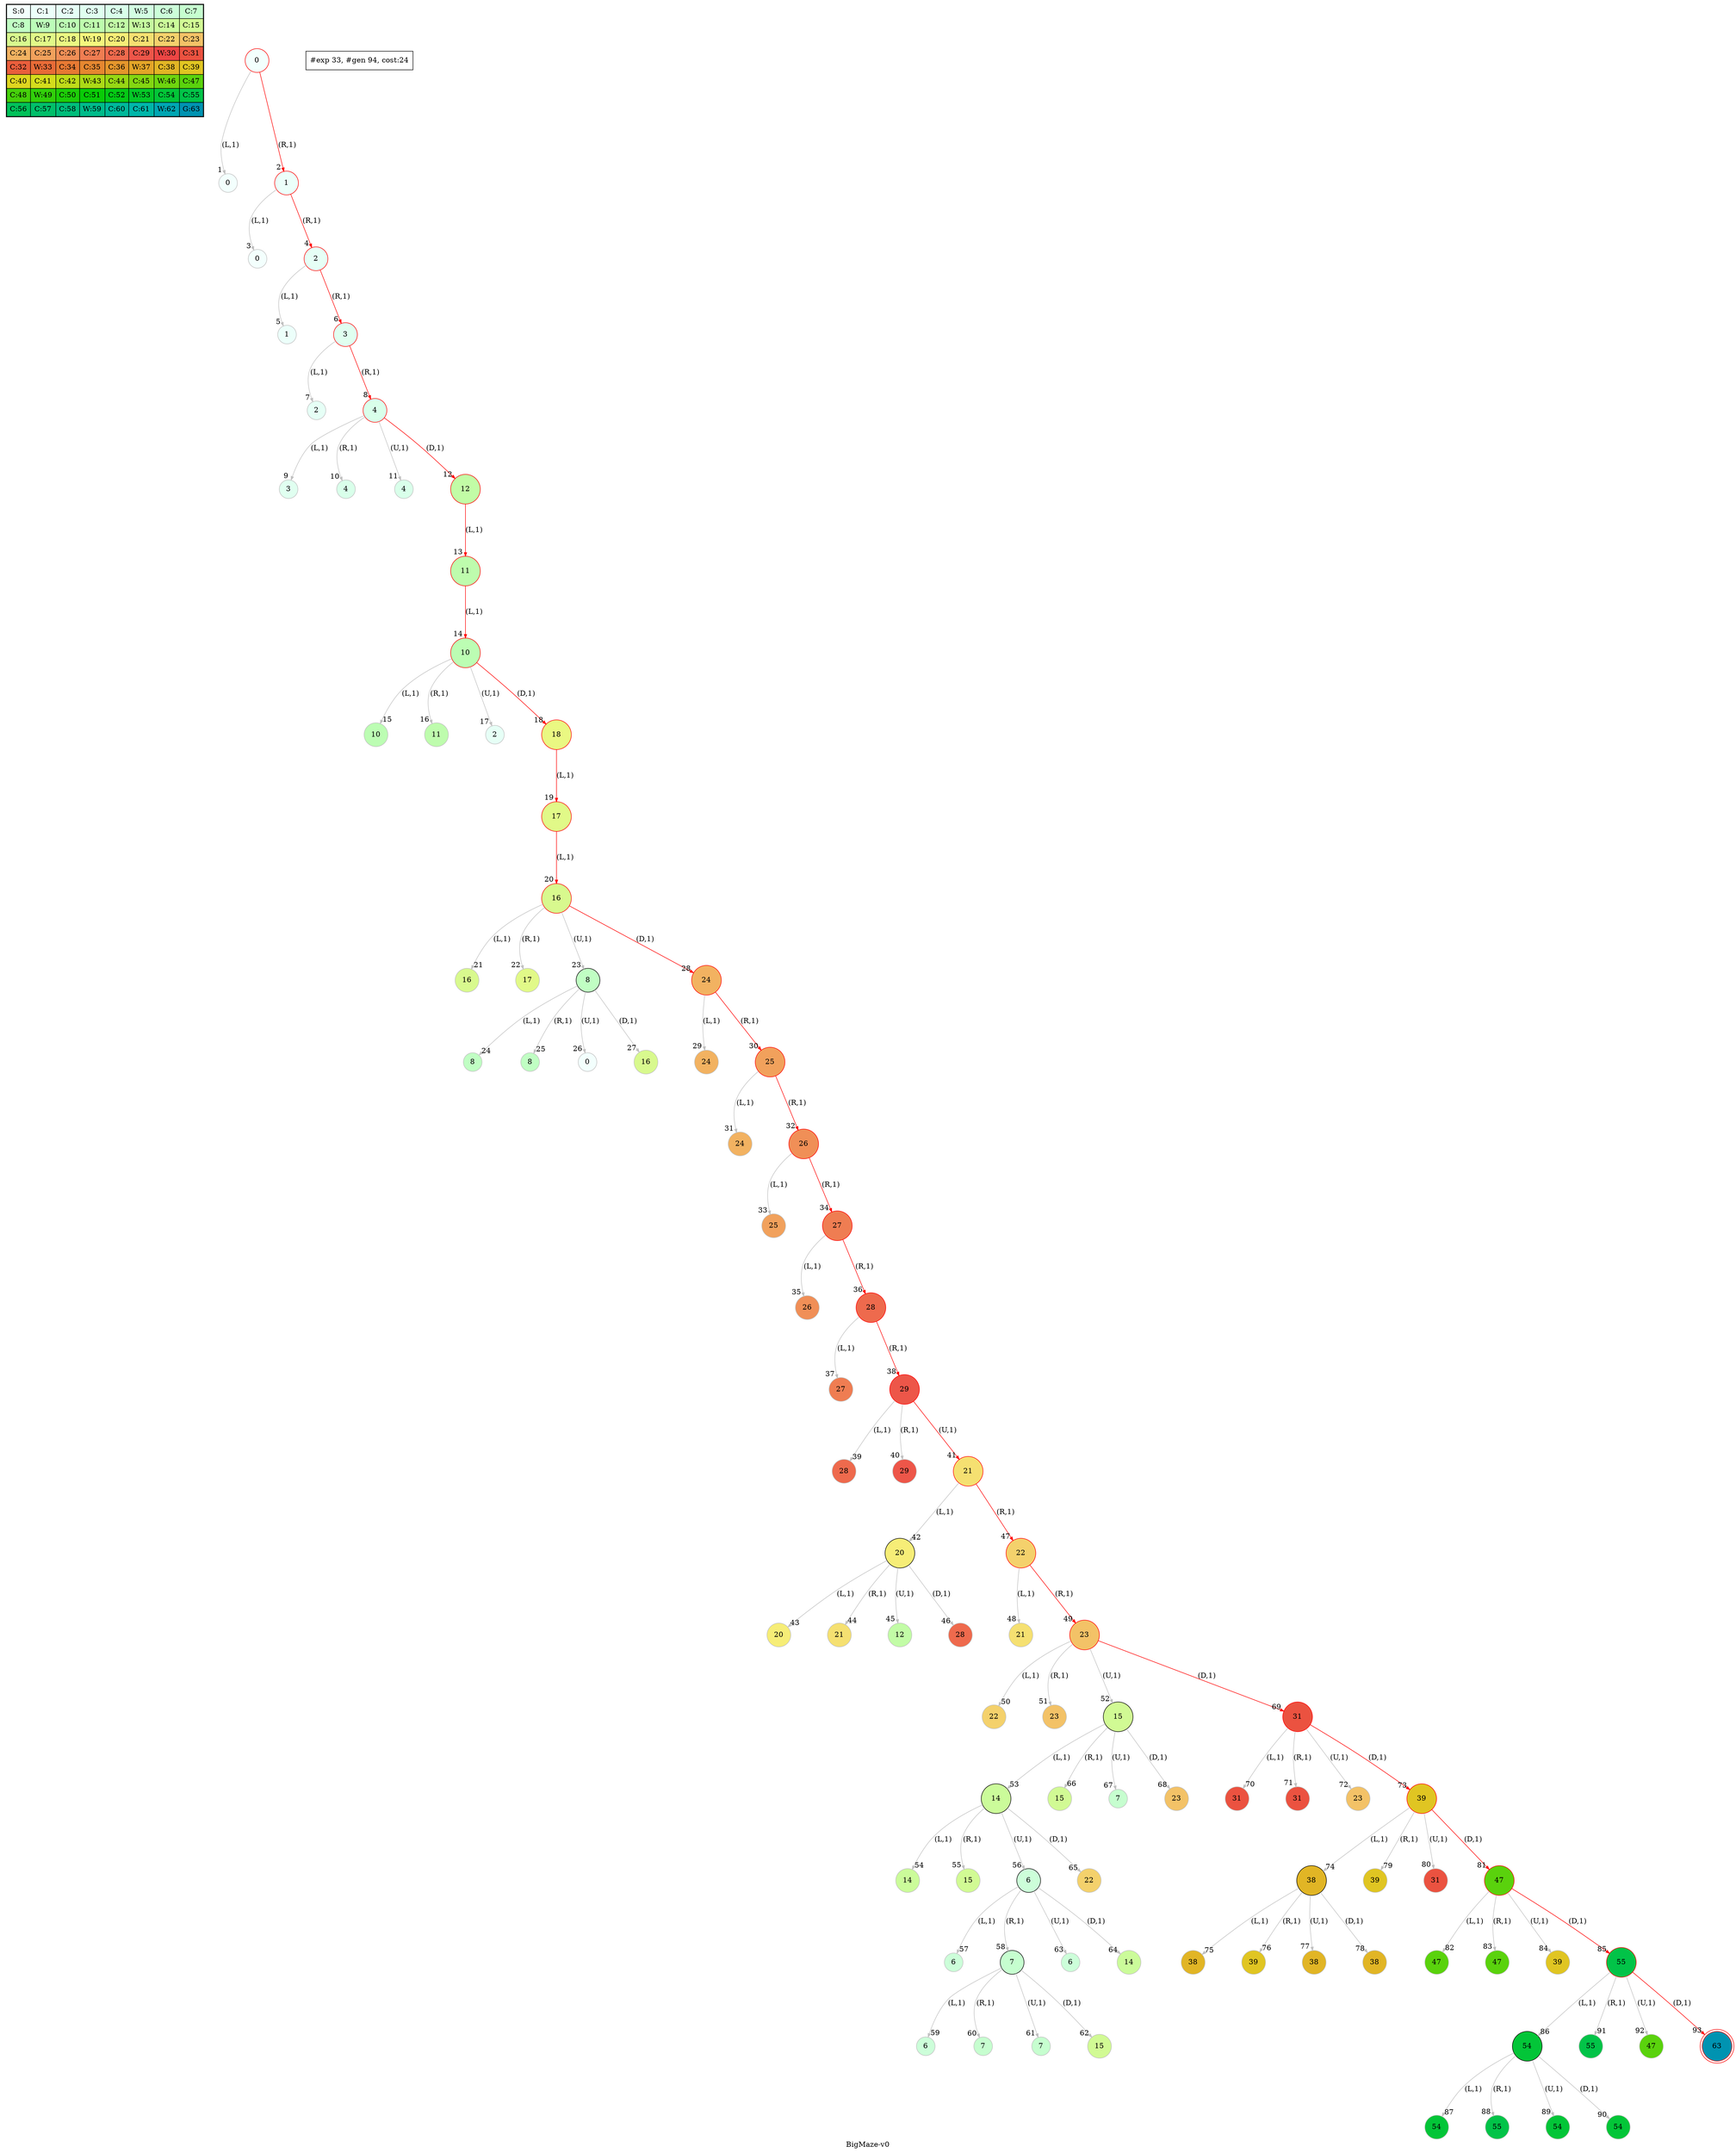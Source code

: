 digraph BigMaze { label="BigMaze-v0" nodesep=1 ranksep="1.2" node [shape=circle] edge [arrowsize=0.7] 
subgraph MAP {label=Map;map [shape=plaintext label=<<table border="1" cellpadding="5" cellspacing="0" cellborder="1"><tr><td bgcolor="0.46862745 0.04925994 0.99969645 1.        ">S:0</td><td bgcolor="0.45294118 0.07385253 0.99931706 1.        ">C:1</td><td bgcolor="0.4372549  0.09840028 0.99878599 1.        ">C:2</td><td bgcolor="0.42156863 0.12288829 0.99810333 1.        ">C:3</td><td bgcolor="0.40588235 0.1473017  0.99726917 1.        ">C:4</td><td bgcolor="0.39019608 0.17162568 0.99628365 1.        ">W:5</td><td bgcolor="0.3745098  0.19584547 0.99514692 1.        ">C:6</td><td bgcolor="0.35882353 0.21994636 0.99385914 1.        ">C:7</td></tr><tr><td bgcolor="0.34313725 0.24391372 0.99242051 1.        ">C:8</td><td bgcolor="0.32745098 0.267733   0.99083125 1.        ">W:9</td><td bgcolor="0.31176471 0.29138975 0.98909161 1.        ">C:10</td><td bgcolor="0.29607843 0.31486959 0.98720184 1.        ">C:11</td><td bgcolor="0.28039216 0.33815827 0.98516223 1.        ">C:12</td><td bgcolor="0.26470588 0.36124167 0.9829731  1.        ">W:13</td><td bgcolor="0.24901961 0.38410575 0.98063477 1.        ">C:14</td><td bgcolor="0.23333333 0.40673664 0.9781476  1.        ">C:15</td></tr><tr><td bgcolor="0.21764706 0.42912061 0.97551197 1.        ">C:16</td><td bgcolor="0.20196078 0.45124406 0.97272827 1.        ">C:17</td><td bgcolor="0.18627451 0.47309356 0.96979694 1.        ">C:18</td><td bgcolor="0.17058824 0.49465584 0.9667184  1.        ">W:19</td><td bgcolor="0.15490196 0.51591783 0.96349314 1.        ">C:20</td><td bgcolor="0.13921569 0.5368666  0.96012165 1.        ">C:21</td><td bgcolor="0.12352941 0.55748944 0.95660442 1.        ">C:22</td><td bgcolor="0.10784314 0.57777383 0.952942   1.        ">C:23</td></tr><tr><td bgcolor="0.09215686 0.59770746 0.94913494 1.        ">C:24</td><td bgcolor="0.07647059 0.61727822 0.94518383 1.        ">C:25</td><td bgcolor="0.06078431 0.63647424 0.94108925 1.        ">C:26</td><td bgcolor="0.04509804 0.65528385 0.93685184 1.        ">C:27</td><td bgcolor="0.02941176 0.67369564 0.93247223 1.        ">C:28</td><td bgcolor="0.01372549 0.69169844 0.92795109 1.        ">C:29</td><td bgcolor="0.00196078 0.70928131 0.92328911 1.        ">W:30</td><td bgcolor="0.01764706 0.72643357 0.91848699 1.        ">C:31</td></tr><tr><td bgcolor="0.03333333 0.74314483 0.91354546 1.        ">C:32</td><td bgcolor="0.04901961 0.75940492 0.90846527 1.        ">W:33</td><td bgcolor="0.06470588 0.77520398 0.9032472  1.        ">C:34</td><td bgcolor="0.08039216 0.79053241 0.89789203 1.        ">C:35</td><td bgcolor="0.09607843 0.80538092 0.89240058 1.        ">C:36</td><td bgcolor="0.11176471 0.81974048 0.88677369 1.        ">W:37</td><td bgcolor="0.12745098 0.83360239 0.88101219 1.        ">C:38</td><td bgcolor="0.14313725 0.84695821 0.87511698 1.        ">C:39</td></tr><tr><td bgcolor="0.15882353 0.85979985 0.86908895 1.        ">C:40</td><td bgcolor="0.1745098  0.87211951 0.862929   1.        ">C:41</td><td bgcolor="0.19019608 0.88390971 0.85663808 1.        ">C:42</td><td bgcolor="0.20588235 0.89516329 0.85021714 1.        ">W:43</td><td bgcolor="0.22156863 0.90587342 0.84366715 1.        ">C:44</td><td bgcolor="0.2372549  0.9160336  0.83698911 1.        ">C:45</td><td bgcolor="0.25294118 0.92563766 0.83018403 1.        ">W:46</td><td bgcolor="0.26862745 0.93467977 0.82325295 1.        ">C:47</td></tr><tr><td bgcolor="0.28431373 0.94315443 0.81619691 1.        ">C:48</td><td bgcolor="0.3        0.95105652 0.80901699 1.        ">W:49</td><td bgcolor="0.31568627 0.95838122 0.80171428 1.        ">C:50</td><td bgcolor="0.33137255 0.96512409 0.79428989 1.        ">C:51</td><td bgcolor="0.34705882 0.97128103 0.78674494 1.        ">C:52</td><td bgcolor="0.3627451  0.97684832 0.77908057 1.        ">W:53</td><td bgcolor="0.37843137 0.98182256 0.77129796 1.        ">C:54</td><td bgcolor="0.39411765 0.98620075 0.76339828 1.        ">C:55</td></tr><tr><td bgcolor="0.40980392 0.98998021 0.75538273 1.        ">C:56</td><td bgcolor="0.4254902  0.99315867 0.74725253 1.        ">C:57</td><td bgcolor="0.44117647 0.99573418 0.73900892 1.        ">C:58</td><td bgcolor="0.45686275 0.99770518 0.73065313 1.        ">W:59</td><td bgcolor="0.47254902 0.99907048 0.72218645 1.        ">C:60</td><td bgcolor="0.48823529 0.99982925 0.71361015 1.        ">C:61</td><td bgcolor="0.51176471 0.99982925 0.70054304 1.        ">W:62</td><td bgcolor="0.52745098 0.99907048 0.69169844 1.        ">G:63</td></tr></table>>]} 
"0_0" [label=0 style=filled color=grey fillcolor="0.46862745 0.04925994 0.99969645 1.        " ];  
"0_0" [label=" 0 " style=filled color=black color=red fillcolor="0.46862745 0.04925994 0.99969645 1.        " ];  "0_0.0-0" [label=0 style=filled color=grey fillcolor="0.46862745 0.04925994 0.99969645 1.        " ];   "0_0" -> "0_0.0-0" [label="(L,1)" headlabel=" 1 " color=grey ]; 
"0_0.1-1" [label=1 style=filled color=grey color=red fillcolor="0.45294118 0.07385253 0.99931706 1.        " ];   "0_0" -> "0_0.1-1" [label="(R,1)" headlabel=" 2 " color=grey color=red ]; 
"0_0.1-1" [label=" 1 " style=filled color=black color=red fillcolor="0.45294118 0.07385253 0.99931706 1.        " ];  "0_0.1.0-0" [label=0 style=filled color=grey fillcolor="0.46862745 0.04925994 0.99969645 1.        " ];   "0_0.1-1" -> "0_0.1.0-0" [label="(L,1)" headlabel=" 3 " color=grey ]; 
"0_0.1.2-1" [label=2 style=filled color=grey color=red fillcolor="0.4372549  0.09840028 0.99878599 1.        " ];   "0_0.1-1" -> "0_0.1.2-1" [label="(R,1)" headlabel=" 4 " color=grey color=red ]; 
"0_0.1.2-1" [label=" 2 " style=filled color=black color=red fillcolor="0.4372549  0.09840028 0.99878599 1.        " ];  "0_0.1.2.1-0" [label=1 style=filled color=grey fillcolor="0.45294118 0.07385253 0.99931706 1.        " ];   "0_0.1.2-1" -> "0_0.1.2.1-0" [label="(L,1)" headlabel=" 5 " color=grey ]; 
"0_0.1.2.3-1" [label=3 style=filled color=grey color=red fillcolor="0.42156863 0.12288829 0.99810333 1.        " ];   "0_0.1.2-1" -> "0_0.1.2.3-1" [label="(R,1)" headlabel=" 6 " color=grey color=red ]; 
"0_0.1.2.3-1" [label=" 3 " style=filled color=black color=red fillcolor="0.42156863 0.12288829 0.99810333 1.        " ];  "0_0.1.2.3.2-0" [label=2 style=filled color=grey fillcolor="0.4372549  0.09840028 0.99878599 1.        " ];   "0_0.1.2.3-1" -> "0_0.1.2.3.2-0" [label="(L,1)" headlabel=" 7 " color=grey ]; 
"0_0.1.2.3.4-1" [label=4 style=filled color=grey color=red fillcolor="0.40588235 0.1473017  0.99726917 1.        " ];   "0_0.1.2.3-1" -> "0_0.1.2.3.4-1" [label="(R,1)" headlabel=" 8 " color=grey color=red ]; 
"0_0.1.2.3.4-1" [label=" 4 " style=filled color=black color=red fillcolor="0.40588235 0.1473017  0.99726917 1.        " ];  "0_0.1.2.3.4.3-0" [label=3 style=filled color=grey fillcolor="0.42156863 0.12288829 0.99810333 1.        " ];   "0_0.1.2.3.4-1" -> "0_0.1.2.3.4.3-0" [label="(L,1)" headlabel=" 9 " color=grey ]; 
"0_0.1.2.3.4.4-1" [label=4 style=filled color=grey fillcolor="0.40588235 0.1473017  0.99726917 1.        " ];   "0_0.1.2.3.4-1" -> "0_0.1.2.3.4.4-1" [label="(R,1)" headlabel=" 10 " color=grey ]; 
"0_0.1.2.3.4.4-2" [label=4 style=filled color=grey fillcolor="0.40588235 0.1473017  0.99726917 1.        " ];   "0_0.1.2.3.4-1" -> "0_0.1.2.3.4.4-2" [label="(U,1)" headlabel=" 11 " color=grey ]; 
"0_0.1.2.3.4.12-3" [label=12 style=filled color=grey color=red fillcolor="0.28039216 0.33815827 0.98516223 1.        " ];   "0_0.1.2.3.4-1" -> "0_0.1.2.3.4.12-3" [label="(D,1)" headlabel=" 12 " color=grey color=red ]; 
"0_0.1.2.3.4.12-3" [label=" 12 " style=filled color=black color=red fillcolor="0.28039216 0.33815827 0.98516223 1.        " ];  "0_0.1.2.3.4.12.11-0" [label=11 style=filled color=grey color=red fillcolor="0.29607843 0.31486959 0.98720184 1.        " ];   "0_0.1.2.3.4.12-3" -> "0_0.1.2.3.4.12.11-0" [label="(L,1)" headlabel=" 13 " color=grey color=red ]; 
"0_0.1.2.3.4.12.11-0" [label=" 11 " style=filled color=black color=red fillcolor="0.29607843 0.31486959 0.98720184 1.        " ];  "0_0.1.2.3.4.12.11.10-0" [label=10 style=filled color=grey color=red fillcolor="0.31176471 0.29138975 0.98909161 1.        " ];   "0_0.1.2.3.4.12.11-0" -> "0_0.1.2.3.4.12.11.10-0" [label="(L,1)" headlabel=" 14 " color=grey color=red ]; 
"0_0.1.2.3.4.12.11.10-0" [label=" 10 " style=filled color=black color=red fillcolor="0.31176471 0.29138975 0.98909161 1.        " ];  "0_0.1.2.3.4.12.11.10.10-0" [label=10 style=filled color=grey fillcolor="0.31176471 0.29138975 0.98909161 1.        " ];   "0_0.1.2.3.4.12.11.10-0" -> "0_0.1.2.3.4.12.11.10.10-0" [label="(L,1)" headlabel=" 15 " color=grey ]; 
"0_0.1.2.3.4.12.11.10.11-1" [label=11 style=filled color=grey fillcolor="0.29607843 0.31486959 0.98720184 1.        " ];   "0_0.1.2.3.4.12.11.10-0" -> "0_0.1.2.3.4.12.11.10.11-1" [label="(R,1)" headlabel=" 16 " color=grey ]; 
"0_0.1.2.3.4.12.11.10.2-2" [label=2 style=filled color=grey fillcolor="0.4372549  0.09840028 0.99878599 1.        " ];   "0_0.1.2.3.4.12.11.10-0" -> "0_0.1.2.3.4.12.11.10.2-2" [label="(U,1)" headlabel=" 17 " color=grey ]; 
"0_0.1.2.3.4.12.11.10.18-3" [label=18 style=filled color=grey color=red fillcolor="0.18627451 0.47309356 0.96979694 1.        " ];   "0_0.1.2.3.4.12.11.10-0" -> "0_0.1.2.3.4.12.11.10.18-3" [label="(D,1)" headlabel=" 18 " color=grey color=red ]; 
"0_0.1.2.3.4.12.11.10.18-3" [label=" 18 " style=filled color=black color=red fillcolor="0.18627451 0.47309356 0.96979694 1.        " ];  "0_0.1.2.3.4.12.11.10.18.17-0" [label=17 style=filled color=grey color=red fillcolor="0.20196078 0.45124406 0.97272827 1.        " ];   "0_0.1.2.3.4.12.11.10.18-3" -> "0_0.1.2.3.4.12.11.10.18.17-0" [label="(L,1)" headlabel=" 19 " color=grey color=red ]; 
"0_0.1.2.3.4.12.11.10.18.17-0" [label=" 17 " style=filled color=black color=red fillcolor="0.20196078 0.45124406 0.97272827 1.        " ];  "0_0.1.2.3.4.12.11.10.18.17.16-0" [label=16 style=filled color=grey color=red fillcolor="0.21764706 0.42912061 0.97551197 1.        " ];   "0_0.1.2.3.4.12.11.10.18.17-0" -> "0_0.1.2.3.4.12.11.10.18.17.16-0" [label="(L,1)" headlabel=" 20 " color=grey color=red ]; 
"0_0.1.2.3.4.12.11.10.18.17.16-0" [label=" 16 " style=filled color=black color=red fillcolor="0.21764706 0.42912061 0.97551197 1.        " ];  "0_0.1.2.3.4.12.11.10.18.17.16.16-0" [label=16 style=filled color=grey fillcolor="0.21764706 0.42912061 0.97551197 1.        " ];   "0_0.1.2.3.4.12.11.10.18.17.16-0" -> "0_0.1.2.3.4.12.11.10.18.17.16.16-0" [label="(L,1)" headlabel=" 21 " color=grey ]; 
"0_0.1.2.3.4.12.11.10.18.17.16.17-1" [label=17 style=filled color=grey fillcolor="0.20196078 0.45124406 0.97272827 1.        " ];   "0_0.1.2.3.4.12.11.10.18.17.16-0" -> "0_0.1.2.3.4.12.11.10.18.17.16.17-1" [label="(R,1)" headlabel=" 22 " color=grey ]; 
"0_0.1.2.3.4.12.11.10.18.17.16.8-2" [label=8 style=filled color=grey fillcolor="0.34313725 0.24391372 0.99242051 1.        " ];   "0_0.1.2.3.4.12.11.10.18.17.16-0" -> "0_0.1.2.3.4.12.11.10.18.17.16.8-2" [label="(U,1)" headlabel=" 23 " color=grey ]; 
"0_0.1.2.3.4.12.11.10.18.17.16.8-2" [label=" 8 " style=filled color=black fillcolor="0.34313725 0.24391372 0.99242051 1.        " ];  "0_0.1.2.3.4.12.11.10.18.17.16.8.8-0" [label=8 style=filled color=grey fillcolor="0.34313725 0.24391372 0.99242051 1.        " ];   "0_0.1.2.3.4.12.11.10.18.17.16.8-2" -> "0_0.1.2.3.4.12.11.10.18.17.16.8.8-0" [label="(L,1)" headlabel=" 24 " color=grey ]; 
"0_0.1.2.3.4.12.11.10.18.17.16.8.8-1" [label=8 style=filled color=grey fillcolor="0.34313725 0.24391372 0.99242051 1.        " ];   "0_0.1.2.3.4.12.11.10.18.17.16.8-2" -> "0_0.1.2.3.4.12.11.10.18.17.16.8.8-1" [label="(R,1)" headlabel=" 25 " color=grey ]; 
"0_0.1.2.3.4.12.11.10.18.17.16.8.0-2" [label=0 style=filled color=grey fillcolor="0.46862745 0.04925994 0.99969645 1.        " ];   "0_0.1.2.3.4.12.11.10.18.17.16.8-2" -> "0_0.1.2.3.4.12.11.10.18.17.16.8.0-2" [label="(U,1)" headlabel=" 26 " color=grey ]; 
"0_0.1.2.3.4.12.11.10.18.17.16.8.16-3" [label=16 style=filled color=grey fillcolor="0.21764706 0.42912061 0.97551197 1.        " ];   "0_0.1.2.3.4.12.11.10.18.17.16.8-2" -> "0_0.1.2.3.4.12.11.10.18.17.16.8.16-3" [label="(D,1)" headlabel=" 27 " color=grey ]; 
"0_0.1.2.3.4.12.11.10.18.17.16.24-3" [label=24 style=filled color=grey color=red fillcolor="0.09215686 0.59770746 0.94913494 1.        " ];   "0_0.1.2.3.4.12.11.10.18.17.16-0" -> "0_0.1.2.3.4.12.11.10.18.17.16.24-3" [label="(D,1)" headlabel=" 28 " color=grey color=red ]; 
"0_0.1.2.3.4.12.11.10.18.17.16.24-3" [label=" 24 " style=filled color=black color=red fillcolor="0.09215686 0.59770746 0.94913494 1.        " ];  "0_0.1.2.3.4.12.11.10.18.17.16.24.24-0" [label=24 style=filled color=grey fillcolor="0.09215686 0.59770746 0.94913494 1.        " ];   "0_0.1.2.3.4.12.11.10.18.17.16.24-3" -> "0_0.1.2.3.4.12.11.10.18.17.16.24.24-0" [label="(L,1)" headlabel=" 29 " color=grey ]; 
"0_0.1.2.3.4.12.11.10.18.17.16.24.25-1" [label=25 style=filled color=grey color=red fillcolor="0.07647059 0.61727822 0.94518383 1.        " ];   "0_0.1.2.3.4.12.11.10.18.17.16.24-3" -> "0_0.1.2.3.4.12.11.10.18.17.16.24.25-1" [label="(R,1)" headlabel=" 30 " color=grey color=red ]; 
"0_0.1.2.3.4.12.11.10.18.17.16.24.25-1" [label=" 25 " style=filled color=black color=red fillcolor="0.07647059 0.61727822 0.94518383 1.        " ];  "0_0.1.2.3.4.12.11.10.18.17.16.24.25.24-0" [label=24 style=filled color=grey fillcolor="0.09215686 0.59770746 0.94913494 1.        " ];   "0_0.1.2.3.4.12.11.10.18.17.16.24.25-1" -> "0_0.1.2.3.4.12.11.10.18.17.16.24.25.24-0" [label="(L,1)" headlabel=" 31 " color=grey ]; 
"0_0.1.2.3.4.12.11.10.18.17.16.24.25.26-1" [label=26 style=filled color=grey color=red fillcolor="0.06078431 0.63647424 0.94108925 1.        " ];   "0_0.1.2.3.4.12.11.10.18.17.16.24.25-1" -> "0_0.1.2.3.4.12.11.10.18.17.16.24.25.26-1" [label="(R,1)" headlabel=" 32 " color=grey color=red ]; 
"0_0.1.2.3.4.12.11.10.18.17.16.24.25.26-1" [label=" 26 " style=filled color=black color=red fillcolor="0.06078431 0.63647424 0.94108925 1.        " ];  "0_0.1.2.3.4.12.11.10.18.17.16.24.25.26.25-0" [label=25 style=filled color=grey fillcolor="0.07647059 0.61727822 0.94518383 1.        " ];   "0_0.1.2.3.4.12.11.10.18.17.16.24.25.26-1" -> "0_0.1.2.3.4.12.11.10.18.17.16.24.25.26.25-0" [label="(L,1)" headlabel=" 33 " color=grey ]; 
"0_0.1.2.3.4.12.11.10.18.17.16.24.25.26.27-1" [label=27 style=filled color=grey color=red fillcolor="0.04509804 0.65528385 0.93685184 1.        " ];   "0_0.1.2.3.4.12.11.10.18.17.16.24.25.26-1" -> "0_0.1.2.3.4.12.11.10.18.17.16.24.25.26.27-1" [label="(R,1)" headlabel=" 34 " color=grey color=red ]; 
"0_0.1.2.3.4.12.11.10.18.17.16.24.25.26.27-1" [label=" 27 " style=filled color=black color=red fillcolor="0.04509804 0.65528385 0.93685184 1.        " ];  "0_0.1.2.3.4.12.11.10.18.17.16.24.25.26.27.26-0" [label=26 style=filled color=grey fillcolor="0.06078431 0.63647424 0.94108925 1.        " ];   "0_0.1.2.3.4.12.11.10.18.17.16.24.25.26.27-1" -> "0_0.1.2.3.4.12.11.10.18.17.16.24.25.26.27.26-0" [label="(L,1)" headlabel=" 35 " color=grey ]; 
"0_0.1.2.3.4.12.11.10.18.17.16.24.25.26.27.28-1" [label=28 style=filled color=grey color=red fillcolor="0.02941176 0.67369564 0.93247223 1.        " ];   "0_0.1.2.3.4.12.11.10.18.17.16.24.25.26.27-1" -> "0_0.1.2.3.4.12.11.10.18.17.16.24.25.26.27.28-1" [label="(R,1)" headlabel=" 36 " color=grey color=red ]; 
"0_0.1.2.3.4.12.11.10.18.17.16.24.25.26.27.28-1" [label=" 28 " style=filled color=black color=red fillcolor="0.02941176 0.67369564 0.93247223 1.        " ];  "0_0.1.2.3.4.12.11.10.18.17.16.24.25.26.27.28.27-0" [label=27 style=filled color=grey fillcolor="0.04509804 0.65528385 0.93685184 1.        " ];   "0_0.1.2.3.4.12.11.10.18.17.16.24.25.26.27.28-1" -> "0_0.1.2.3.4.12.11.10.18.17.16.24.25.26.27.28.27-0" [label="(L,1)" headlabel=" 37 " color=grey ]; 
"0_0.1.2.3.4.12.11.10.18.17.16.24.25.26.27.28.29-1" [label=29 style=filled color=grey color=red fillcolor="0.01372549 0.69169844 0.92795109 1.        " ];   "0_0.1.2.3.4.12.11.10.18.17.16.24.25.26.27.28-1" -> "0_0.1.2.3.4.12.11.10.18.17.16.24.25.26.27.28.29-1" [label="(R,1)" headlabel=" 38 " color=grey color=red ]; 
"0_0.1.2.3.4.12.11.10.18.17.16.24.25.26.27.28.29-1" [label=" 29 " style=filled color=black color=red fillcolor="0.01372549 0.69169844 0.92795109 1.        " ];  "0_0.1.2.3.4.12.11.10.18.17.16.24.25.26.27.28.29.28-0" [label=28 style=filled color=grey fillcolor="0.02941176 0.67369564 0.93247223 1.        " ];   "0_0.1.2.3.4.12.11.10.18.17.16.24.25.26.27.28.29-1" -> "0_0.1.2.3.4.12.11.10.18.17.16.24.25.26.27.28.29.28-0" [label="(L,1)" headlabel=" 39 " color=grey ]; 
"0_0.1.2.3.4.12.11.10.18.17.16.24.25.26.27.28.29.29-1" [label=29 style=filled color=grey fillcolor="0.01372549 0.69169844 0.92795109 1.        " ];   "0_0.1.2.3.4.12.11.10.18.17.16.24.25.26.27.28.29-1" -> "0_0.1.2.3.4.12.11.10.18.17.16.24.25.26.27.28.29.29-1" [label="(R,1)" headlabel=" 40 " color=grey ]; 
"0_0.1.2.3.4.12.11.10.18.17.16.24.25.26.27.28.29.21-2" [label=21 style=filled color=grey color=red fillcolor="0.13921569 0.5368666  0.96012165 1.        " ];   "0_0.1.2.3.4.12.11.10.18.17.16.24.25.26.27.28.29-1" -> "0_0.1.2.3.4.12.11.10.18.17.16.24.25.26.27.28.29.21-2" [label="(U,1)" headlabel=" 41 " color=grey color=red ]; 
"0_0.1.2.3.4.12.11.10.18.17.16.24.25.26.27.28.29.21-2" [label=" 21 " style=filled color=black color=red fillcolor="0.13921569 0.5368666  0.96012165 1.        " ];  "0_0.1.2.3.4.12.11.10.18.17.16.24.25.26.27.28.29.21.20-0" [label=20 style=filled color=grey fillcolor="0.15490196 0.51591783 0.96349314 1.        " ];   "0_0.1.2.3.4.12.11.10.18.17.16.24.25.26.27.28.29.21-2" -> "0_0.1.2.3.4.12.11.10.18.17.16.24.25.26.27.28.29.21.20-0" [label="(L,1)" headlabel=" 42 " color=grey ]; 
"0_0.1.2.3.4.12.11.10.18.17.16.24.25.26.27.28.29.21.20-0" [label=" 20 " style=filled color=black fillcolor="0.15490196 0.51591783 0.96349314 1.        " ];  "0_0.1.2.3.4.12.11.10.18.17.16.24.25.26.27.28.29.21.20.20-0" [label=20 style=filled color=grey fillcolor="0.15490196 0.51591783 0.96349314 1.        " ];   "0_0.1.2.3.4.12.11.10.18.17.16.24.25.26.27.28.29.21.20-0" -> "0_0.1.2.3.4.12.11.10.18.17.16.24.25.26.27.28.29.21.20.20-0" [label="(L,1)" headlabel=" 43 " color=grey ]; 
"0_0.1.2.3.4.12.11.10.18.17.16.24.25.26.27.28.29.21.20.21-1" [label=21 style=filled color=grey fillcolor="0.13921569 0.5368666  0.96012165 1.        " ];   "0_0.1.2.3.4.12.11.10.18.17.16.24.25.26.27.28.29.21.20-0" -> "0_0.1.2.3.4.12.11.10.18.17.16.24.25.26.27.28.29.21.20.21-1" [label="(R,1)" headlabel=" 44 " color=grey ]; 
"0_0.1.2.3.4.12.11.10.18.17.16.24.25.26.27.28.29.21.20.12-2" [label=12 style=filled color=grey fillcolor="0.28039216 0.33815827 0.98516223 1.        " ];   "0_0.1.2.3.4.12.11.10.18.17.16.24.25.26.27.28.29.21.20-0" -> "0_0.1.2.3.4.12.11.10.18.17.16.24.25.26.27.28.29.21.20.12-2" [label="(U,1)" headlabel=" 45 " color=grey ]; 
"0_0.1.2.3.4.12.11.10.18.17.16.24.25.26.27.28.29.21.20.28-3" [label=28 style=filled color=grey fillcolor="0.02941176 0.67369564 0.93247223 1.        " ];   "0_0.1.2.3.4.12.11.10.18.17.16.24.25.26.27.28.29.21.20-0" -> "0_0.1.2.3.4.12.11.10.18.17.16.24.25.26.27.28.29.21.20.28-3" [label="(D,1)" headlabel=" 46 " color=grey ]; 
"0_0.1.2.3.4.12.11.10.18.17.16.24.25.26.27.28.29.21.22-1" [label=22 style=filled color=grey color=red fillcolor="0.12352941 0.55748944 0.95660442 1.        " ];   "0_0.1.2.3.4.12.11.10.18.17.16.24.25.26.27.28.29.21-2" -> "0_0.1.2.3.4.12.11.10.18.17.16.24.25.26.27.28.29.21.22-1" [label="(R,1)" headlabel=" 47 " color=grey color=red ]; 
"0_0.1.2.3.4.12.11.10.18.17.16.24.25.26.27.28.29.21.22-1" [label=" 22 " style=filled color=black color=red fillcolor="0.12352941 0.55748944 0.95660442 1.        " ];  "0_0.1.2.3.4.12.11.10.18.17.16.24.25.26.27.28.29.21.22.21-0" [label=21 style=filled color=grey fillcolor="0.13921569 0.5368666  0.96012165 1.        " ];   "0_0.1.2.3.4.12.11.10.18.17.16.24.25.26.27.28.29.21.22-1" -> "0_0.1.2.3.4.12.11.10.18.17.16.24.25.26.27.28.29.21.22.21-0" [label="(L,1)" headlabel=" 48 " color=grey ]; 
"0_0.1.2.3.4.12.11.10.18.17.16.24.25.26.27.28.29.21.22.23-1" [label=23 style=filled color=grey color=red fillcolor="0.10784314 0.57777383 0.952942   1.        " ];   "0_0.1.2.3.4.12.11.10.18.17.16.24.25.26.27.28.29.21.22-1" -> "0_0.1.2.3.4.12.11.10.18.17.16.24.25.26.27.28.29.21.22.23-1" [label="(R,1)" headlabel=" 49 " color=grey color=red ]; 
"0_0.1.2.3.4.12.11.10.18.17.16.24.25.26.27.28.29.21.22.23-1" [label=" 23 " style=filled color=black color=red fillcolor="0.10784314 0.57777383 0.952942   1.        " ];  "0_0.1.2.3.4.12.11.10.18.17.16.24.25.26.27.28.29.21.22.23.22-0" [label=22 style=filled color=grey fillcolor="0.12352941 0.55748944 0.95660442 1.        " ];   "0_0.1.2.3.4.12.11.10.18.17.16.24.25.26.27.28.29.21.22.23-1" -> "0_0.1.2.3.4.12.11.10.18.17.16.24.25.26.27.28.29.21.22.23.22-0" [label="(L,1)" headlabel=" 50 " color=grey ]; 
"0_0.1.2.3.4.12.11.10.18.17.16.24.25.26.27.28.29.21.22.23.23-1" [label=23 style=filled color=grey fillcolor="0.10784314 0.57777383 0.952942   1.        " ];   "0_0.1.2.3.4.12.11.10.18.17.16.24.25.26.27.28.29.21.22.23-1" -> "0_0.1.2.3.4.12.11.10.18.17.16.24.25.26.27.28.29.21.22.23.23-1" [label="(R,1)" headlabel=" 51 " color=grey ]; 
"0_0.1.2.3.4.12.11.10.18.17.16.24.25.26.27.28.29.21.22.23.15-2" [label=15 style=filled color=grey fillcolor="0.23333333 0.40673664 0.9781476  1.        " ];   "0_0.1.2.3.4.12.11.10.18.17.16.24.25.26.27.28.29.21.22.23-1" -> "0_0.1.2.3.4.12.11.10.18.17.16.24.25.26.27.28.29.21.22.23.15-2" [label="(U,1)" headlabel=" 52 " color=grey ]; 
"0_0.1.2.3.4.12.11.10.18.17.16.24.25.26.27.28.29.21.22.23.15-2" [label=" 15 " style=filled color=black fillcolor="0.23333333 0.40673664 0.9781476  1.        " ];  "0_0.1.2.3.4.12.11.10.18.17.16.24.25.26.27.28.29.21.22.23.15.14-0" [label=14 style=filled color=grey fillcolor="0.24901961 0.38410575 0.98063477 1.        " ];   "0_0.1.2.3.4.12.11.10.18.17.16.24.25.26.27.28.29.21.22.23.15-2" -> "0_0.1.2.3.4.12.11.10.18.17.16.24.25.26.27.28.29.21.22.23.15.14-0" [label="(L,1)" headlabel=" 53 " color=grey ]; 
"0_0.1.2.3.4.12.11.10.18.17.16.24.25.26.27.28.29.21.22.23.15.14-0" [label=" 14 " style=filled color=black fillcolor="0.24901961 0.38410575 0.98063477 1.        " ];  "0_0.1.2.3.4.12.11.10.18.17.16.24.25.26.27.28.29.21.22.23.15.14.14-0" [label=14 style=filled color=grey fillcolor="0.24901961 0.38410575 0.98063477 1.        " ];   "0_0.1.2.3.4.12.11.10.18.17.16.24.25.26.27.28.29.21.22.23.15.14-0" -> "0_0.1.2.3.4.12.11.10.18.17.16.24.25.26.27.28.29.21.22.23.15.14.14-0" [label="(L,1)" headlabel=" 54 " color=grey ]; 
"0_0.1.2.3.4.12.11.10.18.17.16.24.25.26.27.28.29.21.22.23.15.14.15-1" [label=15 style=filled color=grey fillcolor="0.23333333 0.40673664 0.9781476  1.        " ];   "0_0.1.2.3.4.12.11.10.18.17.16.24.25.26.27.28.29.21.22.23.15.14-0" -> "0_0.1.2.3.4.12.11.10.18.17.16.24.25.26.27.28.29.21.22.23.15.14.15-1" [label="(R,1)" headlabel=" 55 " color=grey ]; 
"0_0.1.2.3.4.12.11.10.18.17.16.24.25.26.27.28.29.21.22.23.15.14.6-2" [label=6 style=filled color=grey fillcolor="0.3745098  0.19584547 0.99514692 1.        " ];   "0_0.1.2.3.4.12.11.10.18.17.16.24.25.26.27.28.29.21.22.23.15.14-0" -> "0_0.1.2.3.4.12.11.10.18.17.16.24.25.26.27.28.29.21.22.23.15.14.6-2" [label="(U,1)" headlabel=" 56 " color=grey ]; 
"0_0.1.2.3.4.12.11.10.18.17.16.24.25.26.27.28.29.21.22.23.15.14.6-2" [label=" 6 " style=filled color=black fillcolor="0.3745098  0.19584547 0.99514692 1.        " ];  "0_0.1.2.3.4.12.11.10.18.17.16.24.25.26.27.28.29.21.22.23.15.14.6.6-0" [label=6 style=filled color=grey fillcolor="0.3745098  0.19584547 0.99514692 1.        " ];   "0_0.1.2.3.4.12.11.10.18.17.16.24.25.26.27.28.29.21.22.23.15.14.6-2" -> "0_0.1.2.3.4.12.11.10.18.17.16.24.25.26.27.28.29.21.22.23.15.14.6.6-0" [label="(L,1)" headlabel=" 57 " color=grey ]; 
"0_0.1.2.3.4.12.11.10.18.17.16.24.25.26.27.28.29.21.22.23.15.14.6.7-1" [label=7 style=filled color=grey fillcolor="0.35882353 0.21994636 0.99385914 1.        " ];   "0_0.1.2.3.4.12.11.10.18.17.16.24.25.26.27.28.29.21.22.23.15.14.6-2" -> "0_0.1.2.3.4.12.11.10.18.17.16.24.25.26.27.28.29.21.22.23.15.14.6.7-1" [label="(R,1)" headlabel=" 58 " color=grey ]; 
"0_0.1.2.3.4.12.11.10.18.17.16.24.25.26.27.28.29.21.22.23.15.14.6.7-1" [label=" 7 " style=filled color=black fillcolor="0.35882353 0.21994636 0.99385914 1.        " ];  "0_0.1.2.3.4.12.11.10.18.17.16.24.25.26.27.28.29.21.22.23.15.14.6.7.6-0" [label=6 style=filled color=grey fillcolor="0.3745098  0.19584547 0.99514692 1.        " ];   "0_0.1.2.3.4.12.11.10.18.17.16.24.25.26.27.28.29.21.22.23.15.14.6.7-1" -> "0_0.1.2.3.4.12.11.10.18.17.16.24.25.26.27.28.29.21.22.23.15.14.6.7.6-0" [label="(L,1)" headlabel=" 59 " color=grey ]; 
"0_0.1.2.3.4.12.11.10.18.17.16.24.25.26.27.28.29.21.22.23.15.14.6.7.7-1" [label=7 style=filled color=grey fillcolor="0.35882353 0.21994636 0.99385914 1.        " ];   "0_0.1.2.3.4.12.11.10.18.17.16.24.25.26.27.28.29.21.22.23.15.14.6.7-1" -> "0_0.1.2.3.4.12.11.10.18.17.16.24.25.26.27.28.29.21.22.23.15.14.6.7.7-1" [label="(R,1)" headlabel=" 60 " color=grey ]; 
"0_0.1.2.3.4.12.11.10.18.17.16.24.25.26.27.28.29.21.22.23.15.14.6.7.7-2" [label=7 style=filled color=grey fillcolor="0.35882353 0.21994636 0.99385914 1.        " ];   "0_0.1.2.3.4.12.11.10.18.17.16.24.25.26.27.28.29.21.22.23.15.14.6.7-1" -> "0_0.1.2.3.4.12.11.10.18.17.16.24.25.26.27.28.29.21.22.23.15.14.6.7.7-2" [label="(U,1)" headlabel=" 61 " color=grey ]; 
"0_0.1.2.3.4.12.11.10.18.17.16.24.25.26.27.28.29.21.22.23.15.14.6.7.15-3" [label=15 style=filled color=grey fillcolor="0.23333333 0.40673664 0.9781476  1.        " ];   "0_0.1.2.3.4.12.11.10.18.17.16.24.25.26.27.28.29.21.22.23.15.14.6.7-1" -> "0_0.1.2.3.4.12.11.10.18.17.16.24.25.26.27.28.29.21.22.23.15.14.6.7.15-3" [label="(D,1)" headlabel=" 62 " color=grey ]; 
"0_0.1.2.3.4.12.11.10.18.17.16.24.25.26.27.28.29.21.22.23.15.14.6.6-2" [label=6 style=filled color=grey fillcolor="0.3745098  0.19584547 0.99514692 1.        " ];   "0_0.1.2.3.4.12.11.10.18.17.16.24.25.26.27.28.29.21.22.23.15.14.6-2" -> "0_0.1.2.3.4.12.11.10.18.17.16.24.25.26.27.28.29.21.22.23.15.14.6.6-2" [label="(U,1)" headlabel=" 63 " color=grey ]; 
"0_0.1.2.3.4.12.11.10.18.17.16.24.25.26.27.28.29.21.22.23.15.14.6.14-3" [label=14 style=filled color=grey fillcolor="0.24901961 0.38410575 0.98063477 1.        " ];   "0_0.1.2.3.4.12.11.10.18.17.16.24.25.26.27.28.29.21.22.23.15.14.6-2" -> "0_0.1.2.3.4.12.11.10.18.17.16.24.25.26.27.28.29.21.22.23.15.14.6.14-3" [label="(D,1)" headlabel=" 64 " color=grey ]; 
"0_0.1.2.3.4.12.11.10.18.17.16.24.25.26.27.28.29.21.22.23.15.14.22-3" [label=22 style=filled color=grey fillcolor="0.12352941 0.55748944 0.95660442 1.        " ];   "0_0.1.2.3.4.12.11.10.18.17.16.24.25.26.27.28.29.21.22.23.15.14-0" -> "0_0.1.2.3.4.12.11.10.18.17.16.24.25.26.27.28.29.21.22.23.15.14.22-3" [label="(D,1)" headlabel=" 65 " color=grey ]; 
"0_0.1.2.3.4.12.11.10.18.17.16.24.25.26.27.28.29.21.22.23.15.15-1" [label=15 style=filled color=grey fillcolor="0.23333333 0.40673664 0.9781476  1.        " ];   "0_0.1.2.3.4.12.11.10.18.17.16.24.25.26.27.28.29.21.22.23.15-2" -> "0_0.1.2.3.4.12.11.10.18.17.16.24.25.26.27.28.29.21.22.23.15.15-1" [label="(R,1)" headlabel=" 66 " color=grey ]; 
"0_0.1.2.3.4.12.11.10.18.17.16.24.25.26.27.28.29.21.22.23.15.7-2" [label=7 style=filled color=grey fillcolor="0.35882353 0.21994636 0.99385914 1.        " ];   "0_0.1.2.3.4.12.11.10.18.17.16.24.25.26.27.28.29.21.22.23.15-2" -> "0_0.1.2.3.4.12.11.10.18.17.16.24.25.26.27.28.29.21.22.23.15.7-2" [label="(U,1)" headlabel=" 67 " color=grey ]; 
"0_0.1.2.3.4.12.11.10.18.17.16.24.25.26.27.28.29.21.22.23.15.23-3" [label=23 style=filled color=grey fillcolor="0.10784314 0.57777383 0.952942   1.        " ];   "0_0.1.2.3.4.12.11.10.18.17.16.24.25.26.27.28.29.21.22.23.15-2" -> "0_0.1.2.3.4.12.11.10.18.17.16.24.25.26.27.28.29.21.22.23.15.23-3" [label="(D,1)" headlabel=" 68 " color=grey ]; 
"0_0.1.2.3.4.12.11.10.18.17.16.24.25.26.27.28.29.21.22.23.31-3" [label=31 style=filled color=grey color=red fillcolor="0.01764706 0.72643357 0.91848699 1.        " ];   "0_0.1.2.3.4.12.11.10.18.17.16.24.25.26.27.28.29.21.22.23-1" -> "0_0.1.2.3.4.12.11.10.18.17.16.24.25.26.27.28.29.21.22.23.31-3" [label="(D,1)" headlabel=" 69 " color=grey color=red ]; 
"0_0.1.2.3.4.12.11.10.18.17.16.24.25.26.27.28.29.21.22.23.31-3" [label=" 31 " style=filled color=black color=red fillcolor="0.01764706 0.72643357 0.91848699 1.        " ];  "0_0.1.2.3.4.12.11.10.18.17.16.24.25.26.27.28.29.21.22.23.31.31-0" [label=31 style=filled color=grey fillcolor="0.01764706 0.72643357 0.91848699 1.        " ];   "0_0.1.2.3.4.12.11.10.18.17.16.24.25.26.27.28.29.21.22.23.31-3" -> "0_0.1.2.3.4.12.11.10.18.17.16.24.25.26.27.28.29.21.22.23.31.31-0" [label="(L,1)" headlabel=" 70 " color=grey ]; 
"0_0.1.2.3.4.12.11.10.18.17.16.24.25.26.27.28.29.21.22.23.31.31-1" [label=31 style=filled color=grey fillcolor="0.01764706 0.72643357 0.91848699 1.        " ];   "0_0.1.2.3.4.12.11.10.18.17.16.24.25.26.27.28.29.21.22.23.31-3" -> "0_0.1.2.3.4.12.11.10.18.17.16.24.25.26.27.28.29.21.22.23.31.31-1" [label="(R,1)" headlabel=" 71 " color=grey ]; 
"0_0.1.2.3.4.12.11.10.18.17.16.24.25.26.27.28.29.21.22.23.31.23-2" [label=23 style=filled color=grey fillcolor="0.10784314 0.57777383 0.952942   1.        " ];   "0_0.1.2.3.4.12.11.10.18.17.16.24.25.26.27.28.29.21.22.23.31-3" -> "0_0.1.2.3.4.12.11.10.18.17.16.24.25.26.27.28.29.21.22.23.31.23-2" [label="(U,1)" headlabel=" 72 " color=grey ]; 
"0_0.1.2.3.4.12.11.10.18.17.16.24.25.26.27.28.29.21.22.23.31.39-3" [label=39 style=filled color=grey color=red fillcolor="0.14313725 0.84695821 0.87511698 1.        " ];   "0_0.1.2.3.4.12.11.10.18.17.16.24.25.26.27.28.29.21.22.23.31-3" -> "0_0.1.2.3.4.12.11.10.18.17.16.24.25.26.27.28.29.21.22.23.31.39-3" [label="(D,1)" headlabel=" 73 " color=grey color=red ]; 
"0_0.1.2.3.4.12.11.10.18.17.16.24.25.26.27.28.29.21.22.23.31.39-3" [label=" 39 " style=filled color=black color=red fillcolor="0.14313725 0.84695821 0.87511698 1.        " ];  "0_0.1.2.3.4.12.11.10.18.17.16.24.25.26.27.28.29.21.22.23.31.39.38-0" [label=38 style=filled color=grey fillcolor="0.12745098 0.83360239 0.88101219 1.        " ];   "0_0.1.2.3.4.12.11.10.18.17.16.24.25.26.27.28.29.21.22.23.31.39-3" -> "0_0.1.2.3.4.12.11.10.18.17.16.24.25.26.27.28.29.21.22.23.31.39.38-0" [label="(L,1)" headlabel=" 74 " color=grey ]; 
"0_0.1.2.3.4.12.11.10.18.17.16.24.25.26.27.28.29.21.22.23.31.39.38-0" [label=" 38 " style=filled color=black fillcolor="0.12745098 0.83360239 0.88101219 1.        " ];  "0_0.1.2.3.4.12.11.10.18.17.16.24.25.26.27.28.29.21.22.23.31.39.38.38-0" [label=38 style=filled color=grey fillcolor="0.12745098 0.83360239 0.88101219 1.        " ];   "0_0.1.2.3.4.12.11.10.18.17.16.24.25.26.27.28.29.21.22.23.31.39.38-0" -> "0_0.1.2.3.4.12.11.10.18.17.16.24.25.26.27.28.29.21.22.23.31.39.38.38-0" [label="(L,1)" headlabel=" 75 " color=grey ]; 
"0_0.1.2.3.4.12.11.10.18.17.16.24.25.26.27.28.29.21.22.23.31.39.38.39-1" [label=39 style=filled color=grey fillcolor="0.14313725 0.84695821 0.87511698 1.        " ];   "0_0.1.2.3.4.12.11.10.18.17.16.24.25.26.27.28.29.21.22.23.31.39.38-0" -> "0_0.1.2.3.4.12.11.10.18.17.16.24.25.26.27.28.29.21.22.23.31.39.38.39-1" [label="(R,1)" headlabel=" 76 " color=grey ]; 
"0_0.1.2.3.4.12.11.10.18.17.16.24.25.26.27.28.29.21.22.23.31.39.38.38-2" [label=38 style=filled color=grey fillcolor="0.12745098 0.83360239 0.88101219 1.        " ];   "0_0.1.2.3.4.12.11.10.18.17.16.24.25.26.27.28.29.21.22.23.31.39.38-0" -> "0_0.1.2.3.4.12.11.10.18.17.16.24.25.26.27.28.29.21.22.23.31.39.38.38-2" [label="(U,1)" headlabel=" 77 " color=grey ]; 
"0_0.1.2.3.4.12.11.10.18.17.16.24.25.26.27.28.29.21.22.23.31.39.38.38-3" [label=38 style=filled color=grey fillcolor="0.12745098 0.83360239 0.88101219 1.        " ];   "0_0.1.2.3.4.12.11.10.18.17.16.24.25.26.27.28.29.21.22.23.31.39.38-0" -> "0_0.1.2.3.4.12.11.10.18.17.16.24.25.26.27.28.29.21.22.23.31.39.38.38-3" [label="(D,1)" headlabel=" 78 " color=grey ]; 
"0_0.1.2.3.4.12.11.10.18.17.16.24.25.26.27.28.29.21.22.23.31.39.39-1" [label=39 style=filled color=grey fillcolor="0.14313725 0.84695821 0.87511698 1.        " ];   "0_0.1.2.3.4.12.11.10.18.17.16.24.25.26.27.28.29.21.22.23.31.39-3" -> "0_0.1.2.3.4.12.11.10.18.17.16.24.25.26.27.28.29.21.22.23.31.39.39-1" [label="(R,1)" headlabel=" 79 " color=grey ]; 
"0_0.1.2.3.4.12.11.10.18.17.16.24.25.26.27.28.29.21.22.23.31.39.31-2" [label=31 style=filled color=grey fillcolor="0.01764706 0.72643357 0.91848699 1.        " ];   "0_0.1.2.3.4.12.11.10.18.17.16.24.25.26.27.28.29.21.22.23.31.39-3" -> "0_0.1.2.3.4.12.11.10.18.17.16.24.25.26.27.28.29.21.22.23.31.39.31-2" [label="(U,1)" headlabel=" 80 " color=grey ]; 
"0_0.1.2.3.4.12.11.10.18.17.16.24.25.26.27.28.29.21.22.23.31.39.47-3" [label=47 style=filled color=grey color=red fillcolor="0.26862745 0.93467977 0.82325295 1.        " ];   "0_0.1.2.3.4.12.11.10.18.17.16.24.25.26.27.28.29.21.22.23.31.39-3" -> "0_0.1.2.3.4.12.11.10.18.17.16.24.25.26.27.28.29.21.22.23.31.39.47-3" [label="(D,1)" headlabel=" 81 " color=grey color=red ]; 
"0_0.1.2.3.4.12.11.10.18.17.16.24.25.26.27.28.29.21.22.23.31.39.47-3" [label=" 47 " style=filled color=black color=red fillcolor="0.26862745 0.93467977 0.82325295 1.        " ];  "0_0.1.2.3.4.12.11.10.18.17.16.24.25.26.27.28.29.21.22.23.31.39.47.47-0" [label=47 style=filled color=grey fillcolor="0.26862745 0.93467977 0.82325295 1.        " ];   "0_0.1.2.3.4.12.11.10.18.17.16.24.25.26.27.28.29.21.22.23.31.39.47-3" -> "0_0.1.2.3.4.12.11.10.18.17.16.24.25.26.27.28.29.21.22.23.31.39.47.47-0" [label="(L,1)" headlabel=" 82 " color=grey ]; 
"0_0.1.2.3.4.12.11.10.18.17.16.24.25.26.27.28.29.21.22.23.31.39.47.47-1" [label=47 style=filled color=grey fillcolor="0.26862745 0.93467977 0.82325295 1.        " ];   "0_0.1.2.3.4.12.11.10.18.17.16.24.25.26.27.28.29.21.22.23.31.39.47-3" -> "0_0.1.2.3.4.12.11.10.18.17.16.24.25.26.27.28.29.21.22.23.31.39.47.47-1" [label="(R,1)" headlabel=" 83 " color=grey ]; 
"0_0.1.2.3.4.12.11.10.18.17.16.24.25.26.27.28.29.21.22.23.31.39.47.39-2" [label=39 style=filled color=grey fillcolor="0.14313725 0.84695821 0.87511698 1.        " ];   "0_0.1.2.3.4.12.11.10.18.17.16.24.25.26.27.28.29.21.22.23.31.39.47-3" -> "0_0.1.2.3.4.12.11.10.18.17.16.24.25.26.27.28.29.21.22.23.31.39.47.39-2" [label="(U,1)" headlabel=" 84 " color=grey ]; 
"0_0.1.2.3.4.12.11.10.18.17.16.24.25.26.27.28.29.21.22.23.31.39.47.55-3" [label=55 style=filled color=grey color=red fillcolor="0.39411765 0.98620075 0.76339828 1.        " ];   "0_0.1.2.3.4.12.11.10.18.17.16.24.25.26.27.28.29.21.22.23.31.39.47-3" -> "0_0.1.2.3.4.12.11.10.18.17.16.24.25.26.27.28.29.21.22.23.31.39.47.55-3" [label="(D,1)" headlabel=" 85 " color=grey color=red ]; 
"0_0.1.2.3.4.12.11.10.18.17.16.24.25.26.27.28.29.21.22.23.31.39.47.55-3" [label=" 55 " style=filled color=black color=red fillcolor="0.39411765 0.98620075 0.76339828 1.        " ];  "0_0.1.2.3.4.12.11.10.18.17.16.24.25.26.27.28.29.21.22.23.31.39.47.55.54-0" [label=54 style=filled color=grey fillcolor="0.37843137 0.98182256 0.77129796 1.        " ];   "0_0.1.2.3.4.12.11.10.18.17.16.24.25.26.27.28.29.21.22.23.31.39.47.55-3" -> "0_0.1.2.3.4.12.11.10.18.17.16.24.25.26.27.28.29.21.22.23.31.39.47.55.54-0" [label="(L,1)" headlabel=" 86 " color=grey ]; 
"0_0.1.2.3.4.12.11.10.18.17.16.24.25.26.27.28.29.21.22.23.31.39.47.55.54-0" [label=" 54 " style=filled color=black fillcolor="0.37843137 0.98182256 0.77129796 1.        " ];  "0_0.1.2.3.4.12.11.10.18.17.16.24.25.26.27.28.29.21.22.23.31.39.47.55.54.54-0" [label=54 style=filled color=grey fillcolor="0.37843137 0.98182256 0.77129796 1.        " ];   "0_0.1.2.3.4.12.11.10.18.17.16.24.25.26.27.28.29.21.22.23.31.39.47.55.54-0" -> "0_0.1.2.3.4.12.11.10.18.17.16.24.25.26.27.28.29.21.22.23.31.39.47.55.54.54-0" [label="(L,1)" headlabel=" 87 " color=grey ]; 
"0_0.1.2.3.4.12.11.10.18.17.16.24.25.26.27.28.29.21.22.23.31.39.47.55.54.55-1" [label=55 style=filled color=grey fillcolor="0.39411765 0.98620075 0.76339828 1.        " ];   "0_0.1.2.3.4.12.11.10.18.17.16.24.25.26.27.28.29.21.22.23.31.39.47.55.54-0" -> "0_0.1.2.3.4.12.11.10.18.17.16.24.25.26.27.28.29.21.22.23.31.39.47.55.54.55-1" [label="(R,1)" headlabel=" 88 " color=grey ]; 
"0_0.1.2.3.4.12.11.10.18.17.16.24.25.26.27.28.29.21.22.23.31.39.47.55.54.54-2" [label=54 style=filled color=grey fillcolor="0.37843137 0.98182256 0.77129796 1.        " ];   "0_0.1.2.3.4.12.11.10.18.17.16.24.25.26.27.28.29.21.22.23.31.39.47.55.54-0" -> "0_0.1.2.3.4.12.11.10.18.17.16.24.25.26.27.28.29.21.22.23.31.39.47.55.54.54-2" [label="(U,1)" headlabel=" 89 " color=grey ]; 
"0_0.1.2.3.4.12.11.10.18.17.16.24.25.26.27.28.29.21.22.23.31.39.47.55.54.54-3" [label=54 style=filled color=grey fillcolor="0.37843137 0.98182256 0.77129796 1.        " ];   "0_0.1.2.3.4.12.11.10.18.17.16.24.25.26.27.28.29.21.22.23.31.39.47.55.54-0" -> "0_0.1.2.3.4.12.11.10.18.17.16.24.25.26.27.28.29.21.22.23.31.39.47.55.54.54-3" [label="(D,1)" headlabel=" 90 " color=grey ]; 
"0_0.1.2.3.4.12.11.10.18.17.16.24.25.26.27.28.29.21.22.23.31.39.47.55.55-1" [label=55 style=filled color=grey fillcolor="0.39411765 0.98620075 0.76339828 1.        " ];   "0_0.1.2.3.4.12.11.10.18.17.16.24.25.26.27.28.29.21.22.23.31.39.47.55-3" -> "0_0.1.2.3.4.12.11.10.18.17.16.24.25.26.27.28.29.21.22.23.31.39.47.55.55-1" [label="(R,1)" headlabel=" 91 " color=grey ]; 
"0_0.1.2.3.4.12.11.10.18.17.16.24.25.26.27.28.29.21.22.23.31.39.47.55.47-2" [label=47 style=filled color=grey fillcolor="0.26862745 0.93467977 0.82325295 1.        " ];   "0_0.1.2.3.4.12.11.10.18.17.16.24.25.26.27.28.29.21.22.23.31.39.47.55-3" -> "0_0.1.2.3.4.12.11.10.18.17.16.24.25.26.27.28.29.21.22.23.31.39.47.55.47-2" [label="(U,1)" headlabel=" 92 " color=grey ]; 
"0_0.1.2.3.4.12.11.10.18.17.16.24.25.26.27.28.29.21.22.23.31.39.47.55.63-3" [label=" 63 " style=filled color=black color=red fillcolor="0.52745098 0.99907048 0.69169844 1.        " peripheries=2]; /*GOALSTATE*/  "0_0.1.2.3.4.12.11.10.18.17.16.24.25.26.27.28.29.21.22.23.31.39.47.55-3" -> "0_0.1.2.3.4.12.11.10.18.17.16.24.25.26.27.28.29.21.22.23.31.39.47.55.63-3" [label="(D,1)" headlabel=" 93 " color=grey color=red ];
"#exp 33, #gen 94, cost:24" [ shape=box ]; }
